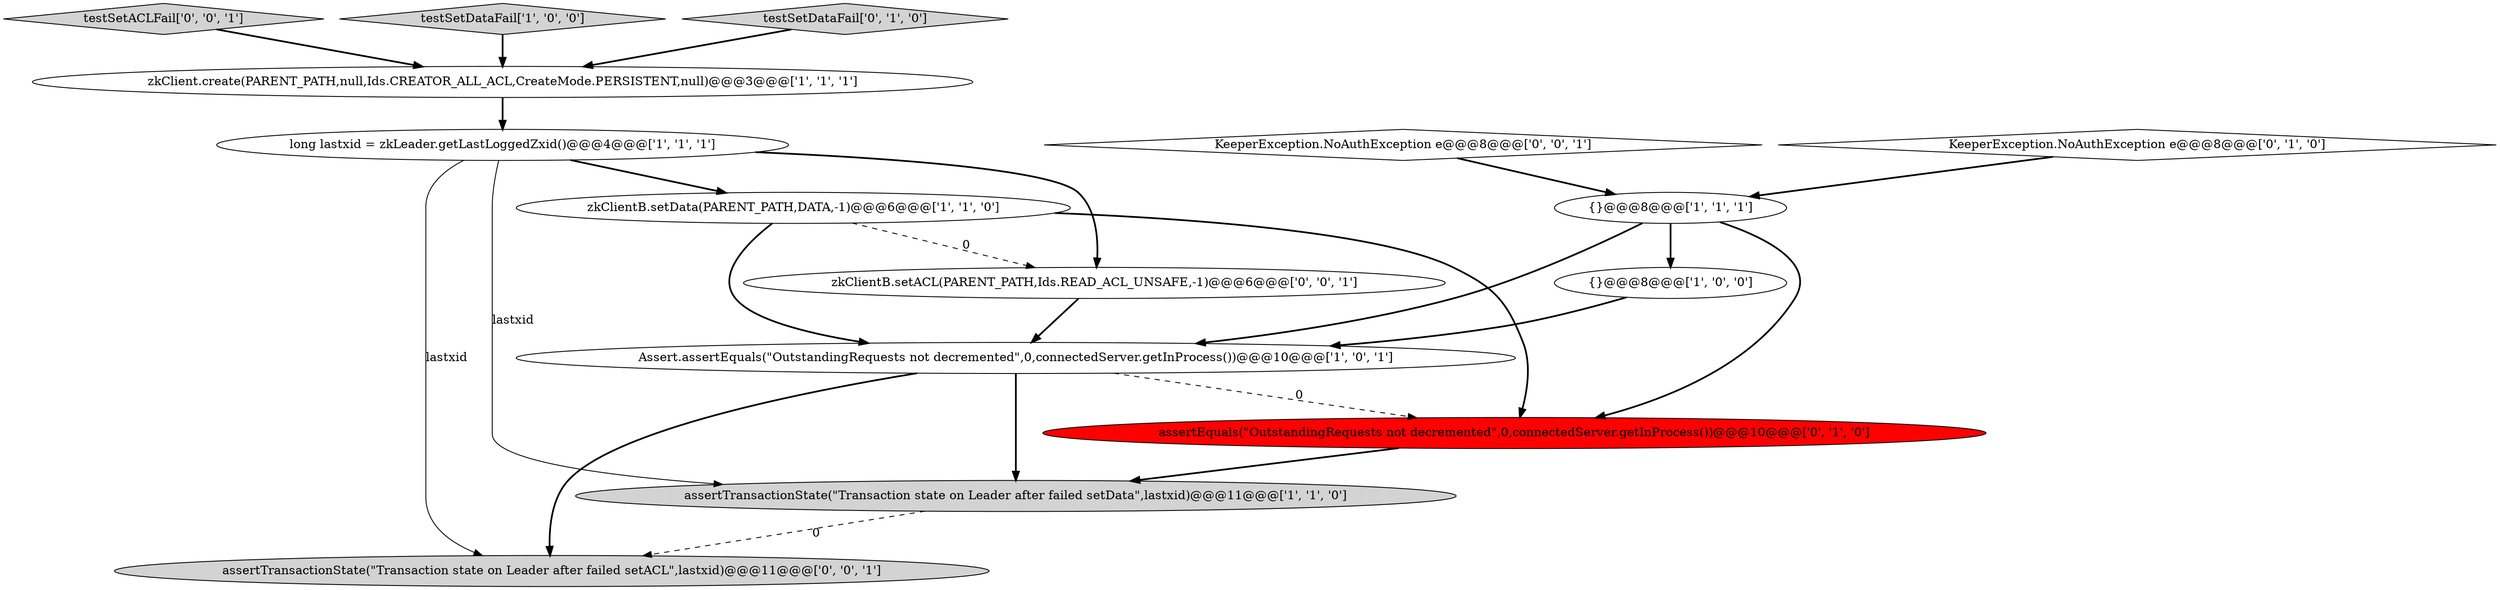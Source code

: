 digraph {
11 [style = filled, label = "KeeperException.NoAuthException e@@@8@@@['0', '0', '1']", fillcolor = white, shape = diamond image = "AAA0AAABBB3BBB"];
2 [style = filled, label = "{}@@@8@@@['1', '0', '0']", fillcolor = white, shape = ellipse image = "AAA0AAABBB1BBB"];
6 [style = filled, label = "assertTransactionState(\"Transaction state on Leader after failed setData\",lastxid)@@@11@@@['1', '1', '0']", fillcolor = lightgray, shape = ellipse image = "AAA0AAABBB1BBB"];
13 [style = filled, label = "assertTransactionState(\"Transaction state on Leader after failed setACL\",lastxid)@@@11@@@['0', '0', '1']", fillcolor = lightgray, shape = ellipse image = "AAA0AAABBB3BBB"];
14 [style = filled, label = "zkClientB.setACL(PARENT_PATH,Ids.READ_ACL_UNSAFE,-1)@@@6@@@['0', '0', '1']", fillcolor = white, shape = ellipse image = "AAA0AAABBB3BBB"];
12 [style = filled, label = "testSetACLFail['0', '0', '1']", fillcolor = lightgray, shape = diamond image = "AAA0AAABBB3BBB"];
4 [style = filled, label = "{}@@@8@@@['1', '1', '1']", fillcolor = white, shape = ellipse image = "AAA0AAABBB1BBB"];
5 [style = filled, label = "testSetDataFail['1', '0', '0']", fillcolor = lightgray, shape = diamond image = "AAA0AAABBB1BBB"];
10 [style = filled, label = "assertEquals(\"OutstandingRequests not decremented\",0,connectedServer.getInProcess())@@@10@@@['0', '1', '0']", fillcolor = red, shape = ellipse image = "AAA1AAABBB2BBB"];
3 [style = filled, label = "long lastxid = zkLeader.getLastLoggedZxid()@@@4@@@['1', '1', '1']", fillcolor = white, shape = ellipse image = "AAA0AAABBB1BBB"];
9 [style = filled, label = "testSetDataFail['0', '1', '0']", fillcolor = lightgray, shape = diamond image = "AAA0AAABBB2BBB"];
0 [style = filled, label = "zkClient.create(PARENT_PATH,null,Ids.CREATOR_ALL_ACL,CreateMode.PERSISTENT,null)@@@3@@@['1', '1', '1']", fillcolor = white, shape = ellipse image = "AAA0AAABBB1BBB"];
7 [style = filled, label = "zkClientB.setData(PARENT_PATH,DATA,-1)@@@6@@@['1', '1', '0']", fillcolor = white, shape = ellipse image = "AAA0AAABBB1BBB"];
1 [style = filled, label = "Assert.assertEquals(\"OutstandingRequests not decremented\",0,connectedServer.getInProcess())@@@10@@@['1', '0', '1']", fillcolor = white, shape = ellipse image = "AAA0AAABBB1BBB"];
8 [style = filled, label = "KeeperException.NoAuthException e@@@8@@@['0', '1', '0']", fillcolor = white, shape = diamond image = "AAA0AAABBB2BBB"];
0->3 [style = bold, label=""];
4->10 [style = bold, label=""];
7->1 [style = bold, label=""];
9->0 [style = bold, label=""];
7->10 [style = bold, label=""];
2->1 [style = bold, label=""];
7->14 [style = dashed, label="0"];
11->4 [style = bold, label=""];
3->14 [style = bold, label=""];
4->2 [style = bold, label=""];
1->10 [style = dashed, label="0"];
3->6 [style = solid, label="lastxid"];
12->0 [style = bold, label=""];
10->6 [style = bold, label=""];
1->13 [style = bold, label=""];
14->1 [style = bold, label=""];
1->6 [style = bold, label=""];
6->13 [style = dashed, label="0"];
5->0 [style = bold, label=""];
3->7 [style = bold, label=""];
4->1 [style = bold, label=""];
8->4 [style = bold, label=""];
3->13 [style = solid, label="lastxid"];
}
